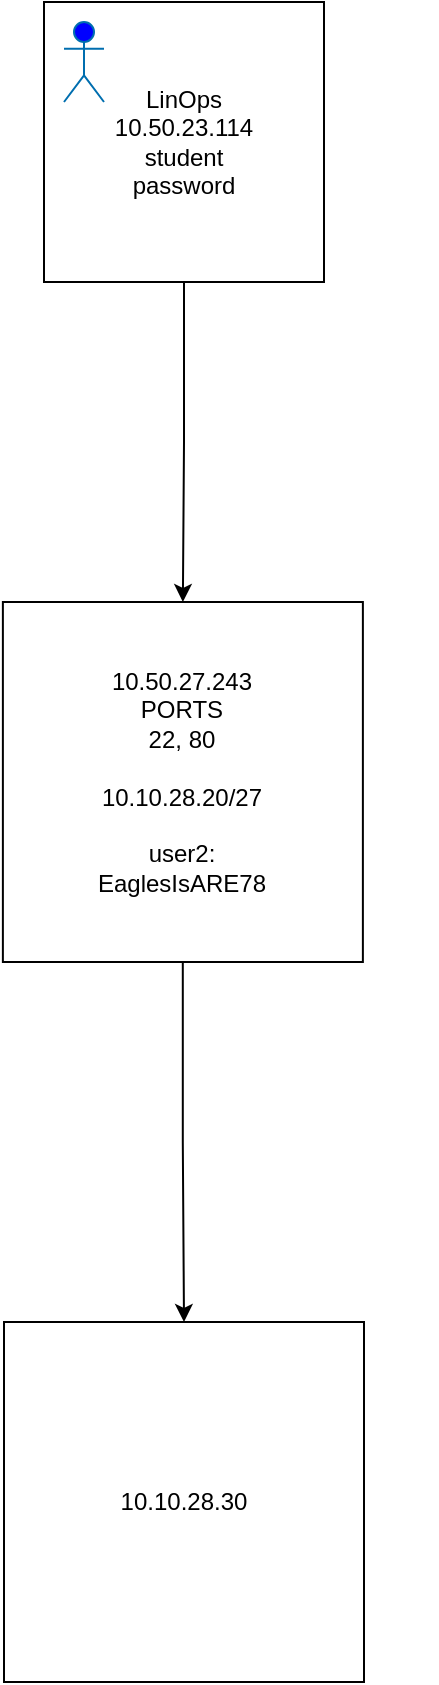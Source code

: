 <mxfile version="21.3.6" type="github">
  <diagram name="Page-1" id="PmOiHuo0T5l7wru5VKFK">
    <mxGraphModel dx="1362" dy="775" grid="1" gridSize="10" guides="1" tooltips="1" connect="1" arrows="1" fold="1" page="0" pageScale="1" pageWidth="850" pageHeight="1100" math="0" shadow="0">
      <root>
        <mxCell id="0" />
        <mxCell id="1" parent="0" />
        <mxCell id="fXcX4MBUzGKfJCSOtUdT-1" value="" style="group" vertex="1" connectable="0" parent="1">
          <mxGeometry x="300" y="140" width="140" height="140" as="geometry" />
        </mxCell>
        <mxCell id="fXcX4MBUzGKfJCSOtUdT-2" value="&lt;div&gt;LinOps&lt;/div&gt;10.50.23.114&lt;div&gt;student&lt;br&gt;&lt;/div&gt;&lt;div&gt;password&lt;br&gt;&lt;/div&gt;" style="whiteSpace=wrap;html=1;aspect=fixed;" vertex="1" parent="fXcX4MBUzGKfJCSOtUdT-1">
          <mxGeometry width="140" height="140" as="geometry" />
        </mxCell>
        <mxCell id="fXcX4MBUzGKfJCSOtUdT-3" value="" style="shape=umlActor;verticalLabelPosition=bottom;verticalAlign=top;html=1;outlineConnect=0;fillColor=#0000FF;fontColor=#ffffff;strokeColor=#006EAF;" vertex="1" parent="fXcX4MBUzGKfJCSOtUdT-1">
          <mxGeometry x="10" y="10" width="20" height="40" as="geometry" />
        </mxCell>
        <mxCell id="fXcX4MBUzGKfJCSOtUdT-4" value="" style="group" vertex="1" connectable="0" parent="1">
          <mxGeometry x="286" y="440" width="210" height="180" as="geometry" />
        </mxCell>
        <mxCell id="fXcX4MBUzGKfJCSOtUdT-5" value="&lt;div&gt;&lt;/div&gt;10.50.27.243&lt;div&gt;PORTS&lt;/div&gt;&lt;div&gt;22, 80&lt;/div&gt;&lt;div&gt;&lt;br&gt;&lt;/div&gt;&lt;div&gt;10.10.28.20/27&lt;/div&gt;&lt;div&gt;&lt;br&gt;&lt;/div&gt;&lt;div&gt;user2:&lt;/div&gt;&lt;div&gt;EaglesIsARE78&lt;br&gt;&lt;/div&gt;" style="whiteSpace=wrap;html=1;aspect=fixed;" vertex="1" parent="fXcX4MBUzGKfJCSOtUdT-4">
          <mxGeometry x="-6.562" width="180" height="180" as="geometry" />
        </mxCell>
        <mxCell id="fXcX4MBUzGKfJCSOtUdT-7" style="edgeStyle=orthogonalEdgeStyle;rounded=0;orthogonalLoop=1;jettySize=auto;html=1;entryX=0.5;entryY=0;entryDx=0;entryDy=0;" edge="1" parent="1" source="fXcX4MBUzGKfJCSOtUdT-2" target="fXcX4MBUzGKfJCSOtUdT-5">
          <mxGeometry relative="1" as="geometry" />
        </mxCell>
        <mxCell id="fXcX4MBUzGKfJCSOtUdT-10" value="10.10.28.30" style="whiteSpace=wrap;html=1;aspect=fixed;" vertex="1" parent="1">
          <mxGeometry x="280" y="800" width="180" height="180" as="geometry" />
        </mxCell>
        <mxCell id="fXcX4MBUzGKfJCSOtUdT-11" style="edgeStyle=orthogonalEdgeStyle;rounded=0;orthogonalLoop=1;jettySize=auto;html=1;" edge="1" parent="1" source="fXcX4MBUzGKfJCSOtUdT-5" target="fXcX4MBUzGKfJCSOtUdT-10">
          <mxGeometry relative="1" as="geometry" />
        </mxCell>
      </root>
    </mxGraphModel>
  </diagram>
</mxfile>
